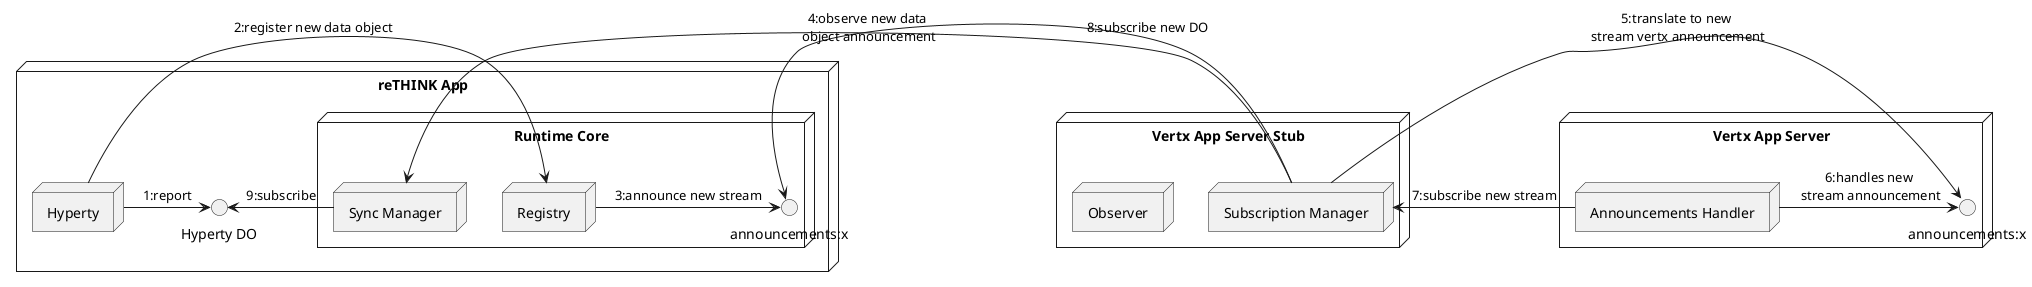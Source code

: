 @startuml


node "reTHINK App" as app {

node "Hyperty" as hy

interface "Hyperty DO" as hyDO

node "Runtime Core" as core {

  node "Registry" as reg

  node "Sync Manager" as coreSM

  interface "announcements:x" as ra
  }
}

node "Vertx App Server Stub" as stub {
  node "Subscription Manager" as sm
  node "Observer" as observer

}

node "Vertx App Server" as appServer {
interface "announcements:x" as announcement
node "Announcements Handler" as ah
}

hy -> hyDO : 1:report

hy -> reg : 2:register new data object

reg -> ra : 3:announce new stream

ra <- sm : 4:observe new data\n object announcement

sm -> announcement : 5:translate to new\n stream vertx announcement

ah -> announcement : 6:handles new\n stream announcement

ah -> sm : 7:subscribe new stream

sm -> coreSM : 8:subscribe new DO

coreSM -> hyDO : 9:subscribe

@enduml
